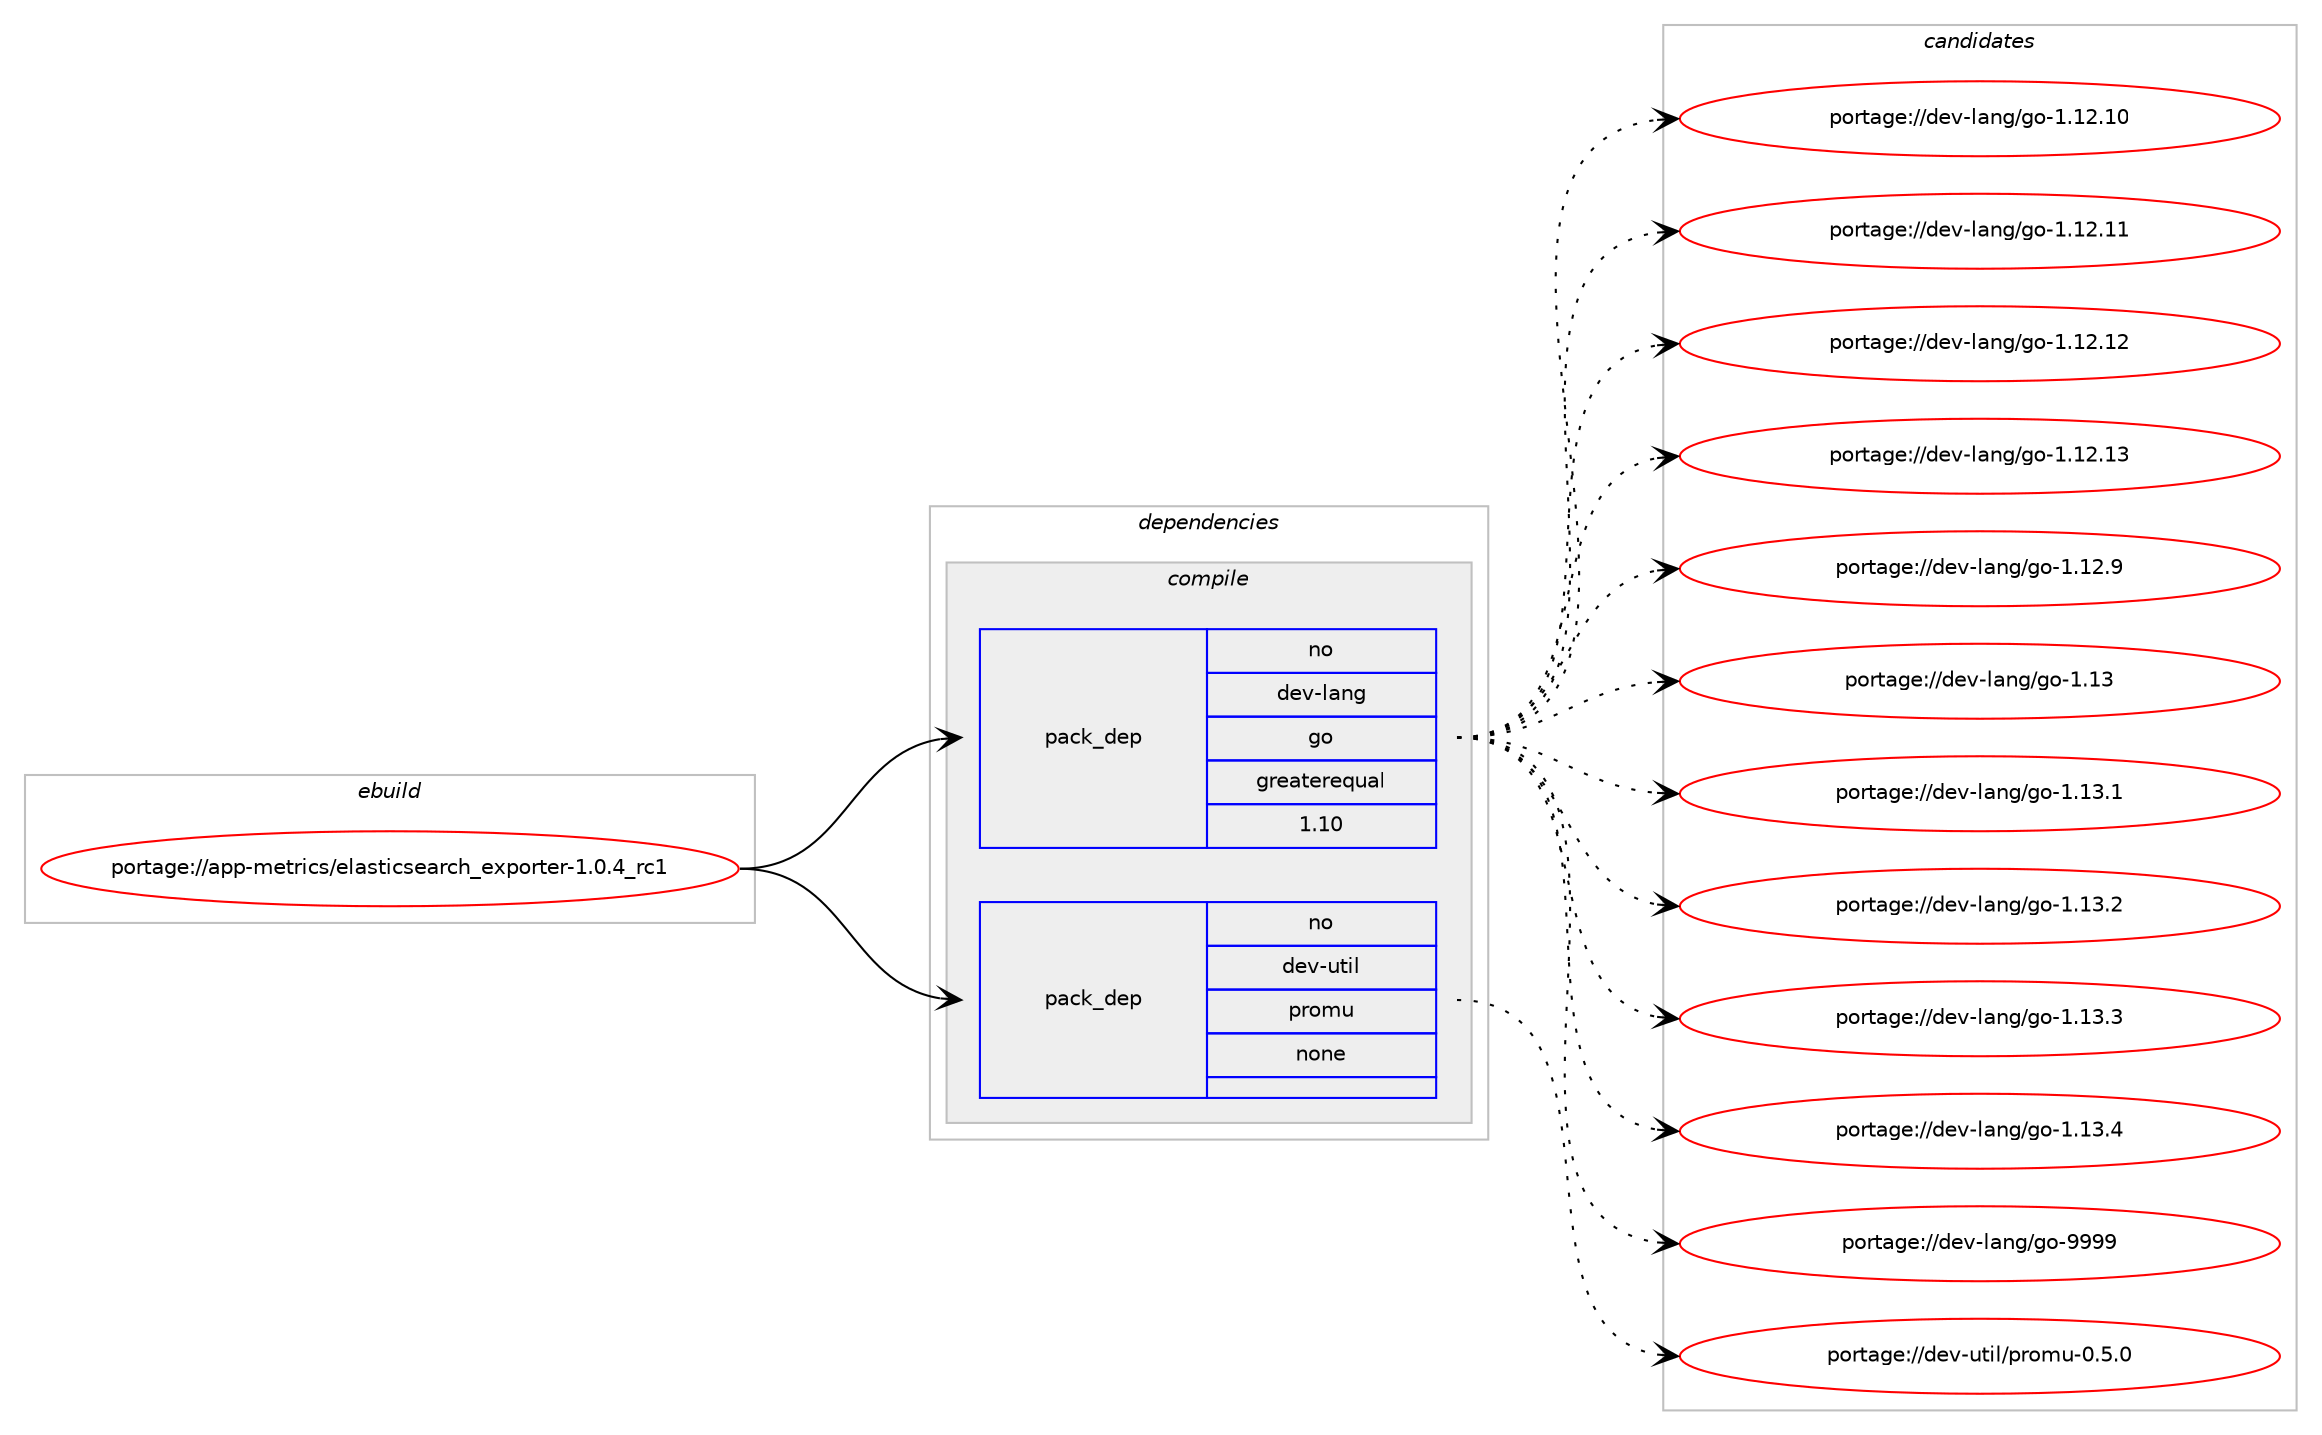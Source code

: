 digraph prolog {

# *************
# Graph options
# *************

newrank=true;
concentrate=true;
compound=true;
graph [rankdir=LR,fontname=Helvetica,fontsize=10,ranksep=1.5];#, ranksep=2.5, nodesep=0.2];
edge  [arrowhead=vee];
node  [fontname=Helvetica,fontsize=10];

# **********
# The ebuild
# **********

subgraph cluster_leftcol {
color=gray;
rank=same;
label=<<i>ebuild</i>>;
id [label="portage://app-metrics/elasticsearch_exporter-1.0.4_rc1", color=red, width=4, href="../app-metrics/elasticsearch_exporter-1.0.4_rc1.svg"];
}

# ****************
# The dependencies
# ****************

subgraph cluster_midcol {
color=gray;
label=<<i>dependencies</i>>;
subgraph cluster_compile {
fillcolor="#eeeeee";
style=filled;
label=<<i>compile</i>>;
subgraph pack24250 {
dependency33147 [label=<<TABLE BORDER="0" CELLBORDER="1" CELLSPACING="0" CELLPADDING="4" WIDTH="220"><TR><TD ROWSPAN="6" CELLPADDING="30">pack_dep</TD></TR><TR><TD WIDTH="110">no</TD></TR><TR><TD>dev-lang</TD></TR><TR><TD>go</TD></TR><TR><TD>greaterequal</TD></TR><TR><TD>1.10</TD></TR></TABLE>>, shape=none, color=blue];
}
id:e -> dependency33147:w [weight=20,style="solid",arrowhead="vee"];
subgraph pack24251 {
dependency33148 [label=<<TABLE BORDER="0" CELLBORDER="1" CELLSPACING="0" CELLPADDING="4" WIDTH="220"><TR><TD ROWSPAN="6" CELLPADDING="30">pack_dep</TD></TR><TR><TD WIDTH="110">no</TD></TR><TR><TD>dev-util</TD></TR><TR><TD>promu</TD></TR><TR><TD>none</TD></TR><TR><TD></TD></TR></TABLE>>, shape=none, color=blue];
}
id:e -> dependency33148:w [weight=20,style="solid",arrowhead="vee"];
}
subgraph cluster_compileandrun {
fillcolor="#eeeeee";
style=filled;
label=<<i>compile and run</i>>;
}
subgraph cluster_run {
fillcolor="#eeeeee";
style=filled;
label=<<i>run</i>>;
}
}

# **************
# The candidates
# **************

subgraph cluster_choices {
rank=same;
color=gray;
label=<<i>candidates</i>>;

subgraph choice24250 {
color=black;
nodesep=1;
choiceportage1001011184510897110103471031114549464950464948 [label="portage://dev-lang/go-1.12.10", color=red, width=4,href="../dev-lang/go-1.12.10.svg"];
choiceportage1001011184510897110103471031114549464950464949 [label="portage://dev-lang/go-1.12.11", color=red, width=4,href="../dev-lang/go-1.12.11.svg"];
choiceportage1001011184510897110103471031114549464950464950 [label="portage://dev-lang/go-1.12.12", color=red, width=4,href="../dev-lang/go-1.12.12.svg"];
choiceportage1001011184510897110103471031114549464950464951 [label="portage://dev-lang/go-1.12.13", color=red, width=4,href="../dev-lang/go-1.12.13.svg"];
choiceportage10010111845108971101034710311145494649504657 [label="portage://dev-lang/go-1.12.9", color=red, width=4,href="../dev-lang/go-1.12.9.svg"];
choiceportage1001011184510897110103471031114549464951 [label="portage://dev-lang/go-1.13", color=red, width=4,href="../dev-lang/go-1.13.svg"];
choiceportage10010111845108971101034710311145494649514649 [label="portage://dev-lang/go-1.13.1", color=red, width=4,href="../dev-lang/go-1.13.1.svg"];
choiceportage10010111845108971101034710311145494649514650 [label="portage://dev-lang/go-1.13.2", color=red, width=4,href="../dev-lang/go-1.13.2.svg"];
choiceportage10010111845108971101034710311145494649514651 [label="portage://dev-lang/go-1.13.3", color=red, width=4,href="../dev-lang/go-1.13.3.svg"];
choiceportage10010111845108971101034710311145494649514652 [label="portage://dev-lang/go-1.13.4", color=red, width=4,href="../dev-lang/go-1.13.4.svg"];
choiceportage1001011184510897110103471031114557575757 [label="portage://dev-lang/go-9999", color=red, width=4,href="../dev-lang/go-9999.svg"];
dependency33147:e -> choiceportage1001011184510897110103471031114549464950464948:w [style=dotted,weight="100"];
dependency33147:e -> choiceportage1001011184510897110103471031114549464950464949:w [style=dotted,weight="100"];
dependency33147:e -> choiceportage1001011184510897110103471031114549464950464950:w [style=dotted,weight="100"];
dependency33147:e -> choiceportage1001011184510897110103471031114549464950464951:w [style=dotted,weight="100"];
dependency33147:e -> choiceportage10010111845108971101034710311145494649504657:w [style=dotted,weight="100"];
dependency33147:e -> choiceportage1001011184510897110103471031114549464951:w [style=dotted,weight="100"];
dependency33147:e -> choiceportage10010111845108971101034710311145494649514649:w [style=dotted,weight="100"];
dependency33147:e -> choiceportage10010111845108971101034710311145494649514650:w [style=dotted,weight="100"];
dependency33147:e -> choiceportage10010111845108971101034710311145494649514651:w [style=dotted,weight="100"];
dependency33147:e -> choiceportage10010111845108971101034710311145494649514652:w [style=dotted,weight="100"];
dependency33147:e -> choiceportage1001011184510897110103471031114557575757:w [style=dotted,weight="100"];
}
subgraph choice24251 {
color=black;
nodesep=1;
choiceportage1001011184511711610510847112114111109117454846534648 [label="portage://dev-util/promu-0.5.0", color=red, width=4,href="../dev-util/promu-0.5.0.svg"];
dependency33148:e -> choiceportage1001011184511711610510847112114111109117454846534648:w [style=dotted,weight="100"];
}
}

}
